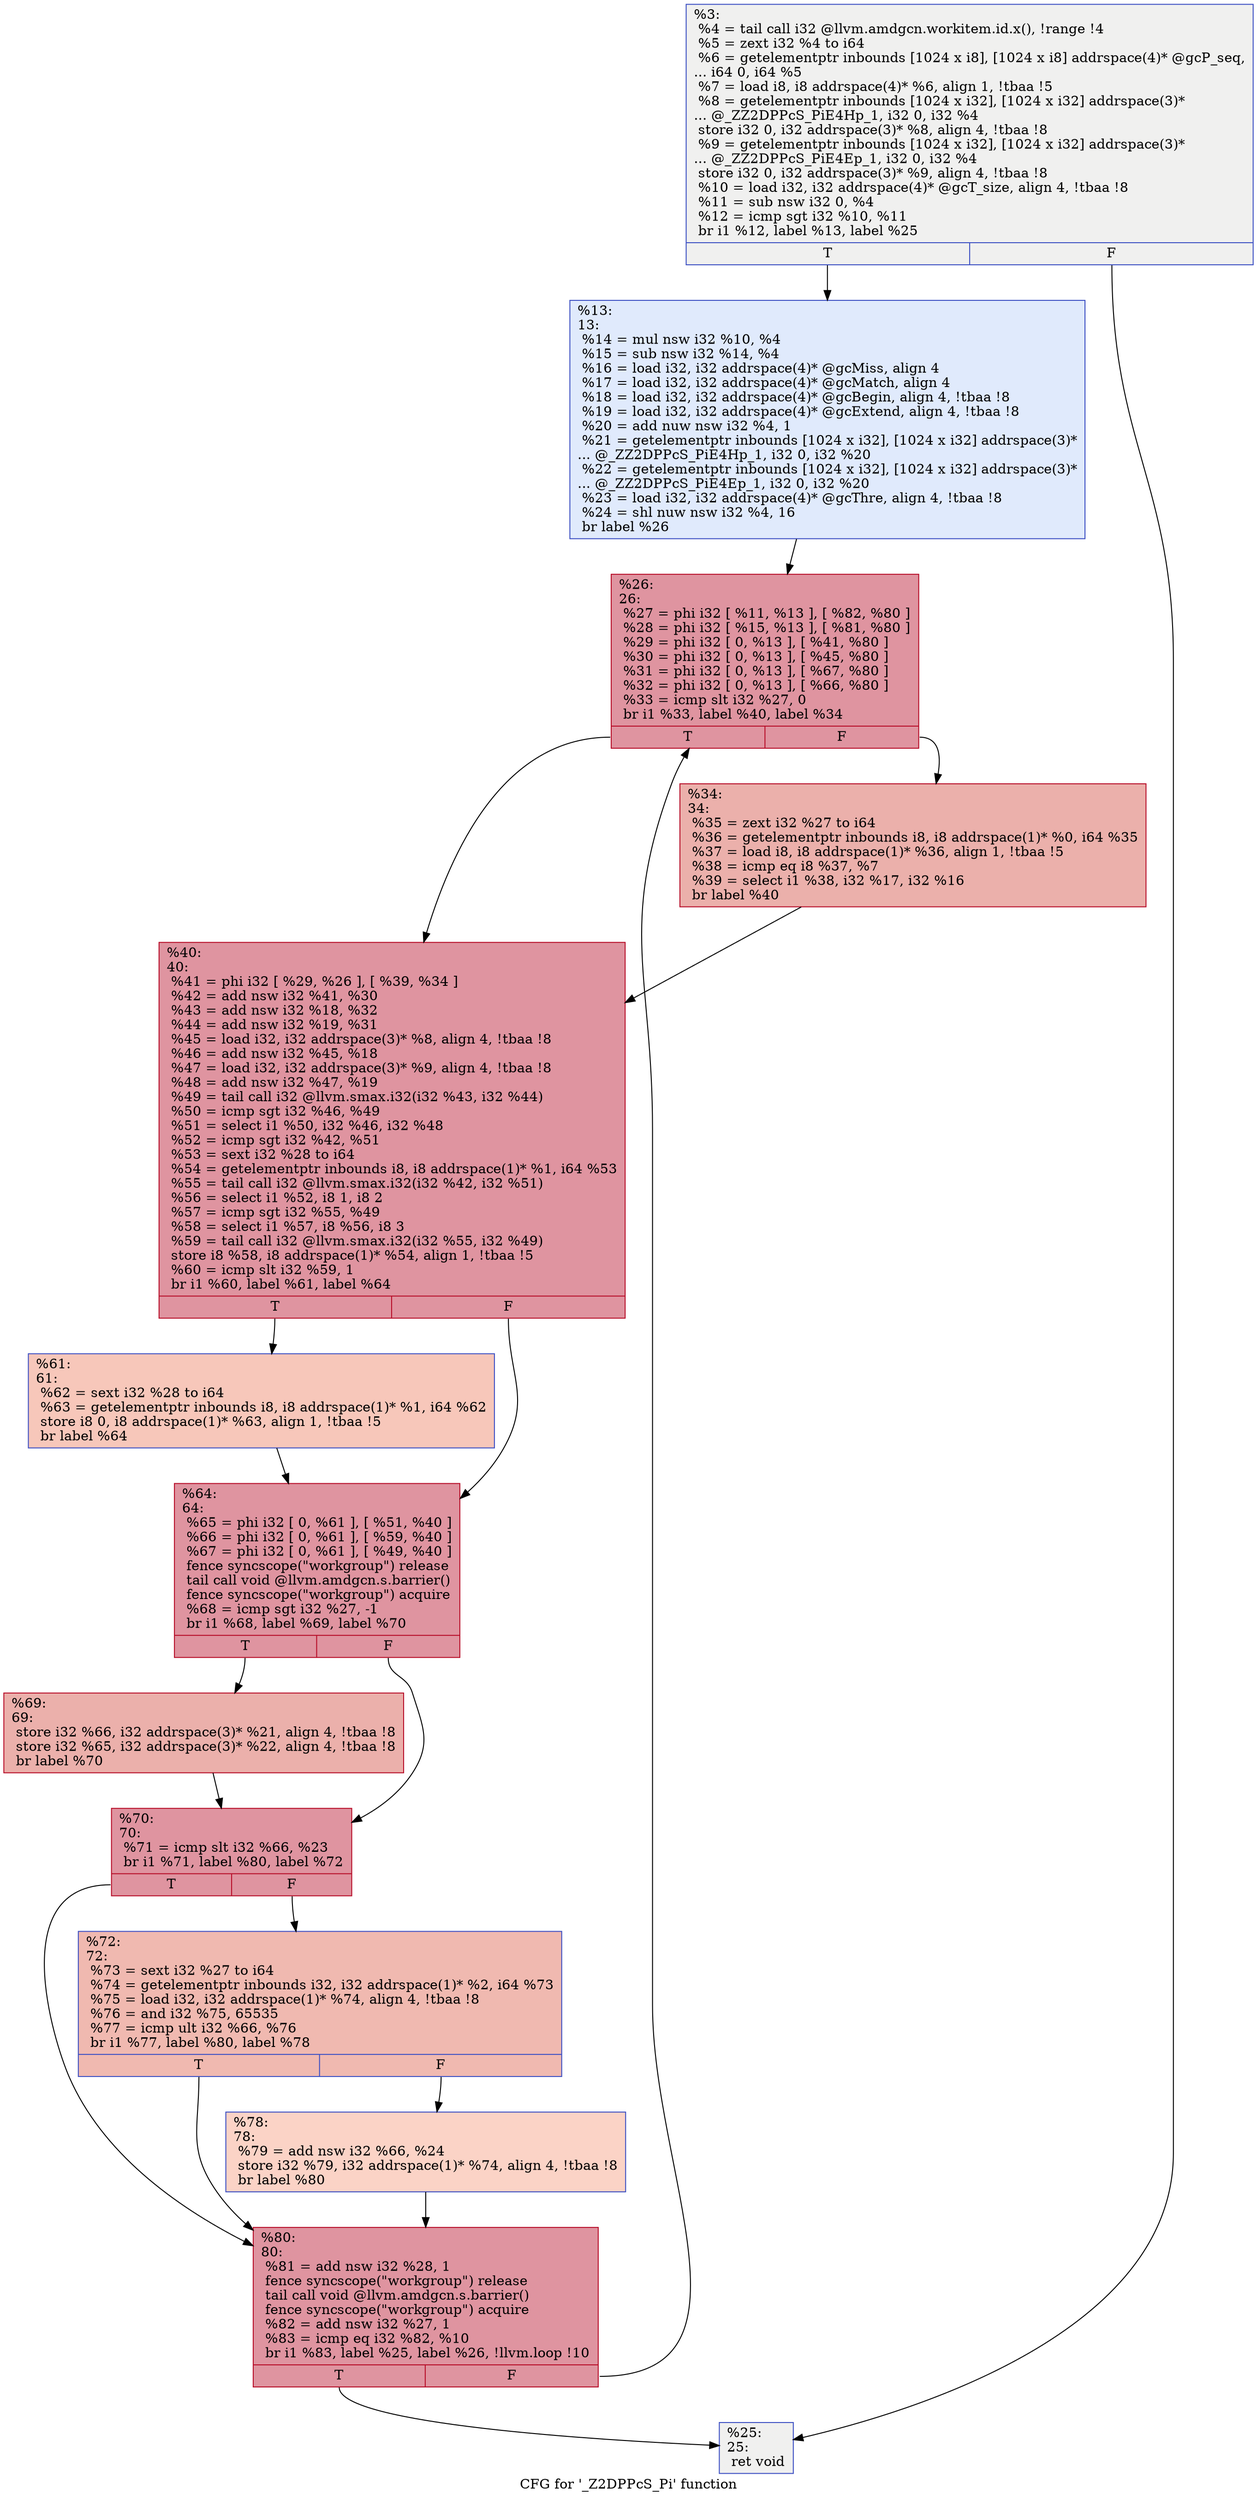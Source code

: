 digraph "CFG for '_Z2DPPcS_Pi' function" {
	label="CFG for '_Z2DPPcS_Pi' function";

	Node0x5290440 [shape=record,color="#3d50c3ff", style=filled, fillcolor="#dedcdb70",label="{%3:\l  %4 = tail call i32 @llvm.amdgcn.workitem.id.x(), !range !4\l  %5 = zext i32 %4 to i64\l  %6 = getelementptr inbounds [1024 x i8], [1024 x i8] addrspace(4)* @gcP_seq,\l... i64 0, i64 %5\l  %7 = load i8, i8 addrspace(4)* %6, align 1, !tbaa !5\l  %8 = getelementptr inbounds [1024 x i32], [1024 x i32] addrspace(3)*\l... @_ZZ2DPPcS_PiE4Hp_1, i32 0, i32 %4\l  store i32 0, i32 addrspace(3)* %8, align 4, !tbaa !8\l  %9 = getelementptr inbounds [1024 x i32], [1024 x i32] addrspace(3)*\l... @_ZZ2DPPcS_PiE4Ep_1, i32 0, i32 %4\l  store i32 0, i32 addrspace(3)* %9, align 4, !tbaa !8\l  %10 = load i32, i32 addrspace(4)* @gcT_size, align 4, !tbaa !8\l  %11 = sub nsw i32 0, %4\l  %12 = icmp sgt i32 %10, %11\l  br i1 %12, label %13, label %25\l|{<s0>T|<s1>F}}"];
	Node0x5290440:s0 -> Node0x52911f0;
	Node0x5290440:s1 -> Node0x52921b0;
	Node0x52911f0 [shape=record,color="#3d50c3ff", style=filled, fillcolor="#b9d0f970",label="{%13:\l13:                                               \l  %14 = mul nsw i32 %10, %4\l  %15 = sub nsw i32 %14, %4\l  %16 = load i32, i32 addrspace(4)* @gcMiss, align 4\l  %17 = load i32, i32 addrspace(4)* @gcMatch, align 4\l  %18 = load i32, i32 addrspace(4)* @gcBegin, align 4, !tbaa !8\l  %19 = load i32, i32 addrspace(4)* @gcExtend, align 4, !tbaa !8\l  %20 = add nuw nsw i32 %4, 1\l  %21 = getelementptr inbounds [1024 x i32], [1024 x i32] addrspace(3)*\l... @_ZZ2DPPcS_PiE4Hp_1, i32 0, i32 %20\l  %22 = getelementptr inbounds [1024 x i32], [1024 x i32] addrspace(3)*\l... @_ZZ2DPPcS_PiE4Ep_1, i32 0, i32 %20\l  %23 = load i32, i32 addrspace(4)* @gcThre, align 4, !tbaa !8\l  %24 = shl nuw nsw i32 %4, 16\l  br label %26\l}"];
	Node0x52911f0 -> Node0x5292980;
	Node0x52921b0 [shape=record,color="#3d50c3ff", style=filled, fillcolor="#dedcdb70",label="{%25:\l25:                                               \l  ret void\l}"];
	Node0x5292980 [shape=record,color="#b70d28ff", style=filled, fillcolor="#b70d2870",label="{%26:\l26:                                               \l  %27 = phi i32 [ %11, %13 ], [ %82, %80 ]\l  %28 = phi i32 [ %15, %13 ], [ %81, %80 ]\l  %29 = phi i32 [ 0, %13 ], [ %41, %80 ]\l  %30 = phi i32 [ 0, %13 ], [ %45, %80 ]\l  %31 = phi i32 [ 0, %13 ], [ %67, %80 ]\l  %32 = phi i32 [ 0, %13 ], [ %66, %80 ]\l  %33 = icmp slt i32 %27, 0\l  br i1 %33, label %40, label %34\l|{<s0>T|<s1>F}}"];
	Node0x5292980:s0 -> Node0x5292510;
	Node0x5292980:s1 -> Node0x52933b0;
	Node0x52933b0 [shape=record,color="#b70d28ff", style=filled, fillcolor="#d24b4070",label="{%34:\l34:                                               \l  %35 = zext i32 %27 to i64\l  %36 = getelementptr inbounds i8, i8 addrspace(1)* %0, i64 %35\l  %37 = load i8, i8 addrspace(1)* %36, align 1, !tbaa !5\l  %38 = icmp eq i8 %37, %7\l  %39 = select i1 %38, i32 %17, i32 %16\l  br label %40\l}"];
	Node0x52933b0 -> Node0x5292510;
	Node0x5292510 [shape=record,color="#b70d28ff", style=filled, fillcolor="#b70d2870",label="{%40:\l40:                                               \l  %41 = phi i32 [ %29, %26 ], [ %39, %34 ]\l  %42 = add nsw i32 %41, %30\l  %43 = add nsw i32 %18, %32\l  %44 = add nsw i32 %19, %31\l  %45 = load i32, i32 addrspace(3)* %8, align 4, !tbaa !8\l  %46 = add nsw i32 %45, %18\l  %47 = load i32, i32 addrspace(3)* %9, align 4, !tbaa !8\l  %48 = add nsw i32 %47, %19\l  %49 = tail call i32 @llvm.smax.i32(i32 %43, i32 %44)\l  %50 = icmp sgt i32 %46, %49\l  %51 = select i1 %50, i32 %46, i32 %48\l  %52 = icmp sgt i32 %42, %51\l  %53 = sext i32 %28 to i64\l  %54 = getelementptr inbounds i8, i8 addrspace(1)* %1, i64 %53\l  %55 = tail call i32 @llvm.smax.i32(i32 %42, i32 %51)\l  %56 = select i1 %52, i8 1, i8 2\l  %57 = icmp sgt i32 %55, %49\l  %58 = select i1 %57, i8 %56, i8 3\l  %59 = tail call i32 @llvm.smax.i32(i32 %55, i32 %49)\l  store i8 %58, i8 addrspace(1)* %54, align 1, !tbaa !5\l  %60 = icmp slt i32 %59, 1\l  br i1 %60, label %61, label %64\l|{<s0>T|<s1>F}}"];
	Node0x5292510:s0 -> Node0x5294ca0;
	Node0x5292510:s1 -> Node0x5294cf0;
	Node0x5294ca0 [shape=record,color="#3d50c3ff", style=filled, fillcolor="#ec7f6370",label="{%61:\l61:                                               \l  %62 = sext i32 %28 to i64\l  %63 = getelementptr inbounds i8, i8 addrspace(1)* %1, i64 %62\l  store i8 0, i8 addrspace(1)* %63, align 1, !tbaa !5\l  br label %64\l}"];
	Node0x5294ca0 -> Node0x5294cf0;
	Node0x5294cf0 [shape=record,color="#b70d28ff", style=filled, fillcolor="#b70d2870",label="{%64:\l64:                                               \l  %65 = phi i32 [ 0, %61 ], [ %51, %40 ]\l  %66 = phi i32 [ 0, %61 ], [ %59, %40 ]\l  %67 = phi i32 [ 0, %61 ], [ %49, %40 ]\l  fence syncscope(\"workgroup\") release\l  tail call void @llvm.amdgcn.s.barrier()\l  fence syncscope(\"workgroup\") acquire\l  %68 = icmp sgt i32 %27, -1\l  br i1 %68, label %69, label %70\l|{<s0>T|<s1>F}}"];
	Node0x5294cf0:s0 -> Node0x52956d0;
	Node0x5294cf0:s1 -> Node0x5295720;
	Node0x52956d0 [shape=record,color="#b70d28ff", style=filled, fillcolor="#d24b4070",label="{%69:\l69:                                               \l  store i32 %66, i32 addrspace(3)* %21, align 4, !tbaa !8\l  store i32 %65, i32 addrspace(3)* %22, align 4, !tbaa !8\l  br label %70\l}"];
	Node0x52956d0 -> Node0x5295720;
	Node0x5295720 [shape=record,color="#b70d28ff", style=filled, fillcolor="#b70d2870",label="{%70:\l70:                                               \l  %71 = icmp slt i32 %66, %23\l  br i1 %71, label %80, label %72\l|{<s0>T|<s1>F}}"];
	Node0x5295720:s0 -> Node0x5292ac0;
	Node0x5295720:s1 -> Node0x5295a70;
	Node0x5295a70 [shape=record,color="#3d50c3ff", style=filled, fillcolor="#de614d70",label="{%72:\l72:                                               \l  %73 = sext i32 %27 to i64\l  %74 = getelementptr inbounds i32, i32 addrspace(1)* %2, i64 %73\l  %75 = load i32, i32 addrspace(1)* %74, align 4, !tbaa !8\l  %76 = and i32 %75, 65535\l  %77 = icmp ult i32 %66, %76\l  br i1 %77, label %80, label %78\l|{<s0>T|<s1>F}}"];
	Node0x5295a70:s0 -> Node0x5292ac0;
	Node0x5295a70:s1 -> Node0x5295e10;
	Node0x5295e10 [shape=record,color="#3d50c3ff", style=filled, fillcolor="#f59c7d70",label="{%78:\l78:                                               \l  %79 = add nsw i32 %66, %24\l  store i32 %79, i32 addrspace(1)* %74, align 4, !tbaa !8\l  br label %80\l}"];
	Node0x5295e10 -> Node0x5292ac0;
	Node0x5292ac0 [shape=record,color="#b70d28ff", style=filled, fillcolor="#b70d2870",label="{%80:\l80:                                               \l  %81 = add nsw i32 %28, 1\l  fence syncscope(\"workgroup\") release\l  tail call void @llvm.amdgcn.s.barrier()\l  fence syncscope(\"workgroup\") acquire\l  %82 = add nsw i32 %27, 1\l  %83 = icmp eq i32 %82, %10\l  br i1 %83, label %25, label %26, !llvm.loop !10\l|{<s0>T|<s1>F}}"];
	Node0x5292ac0:s0 -> Node0x52921b0;
	Node0x5292ac0:s1 -> Node0x5292980;
}
